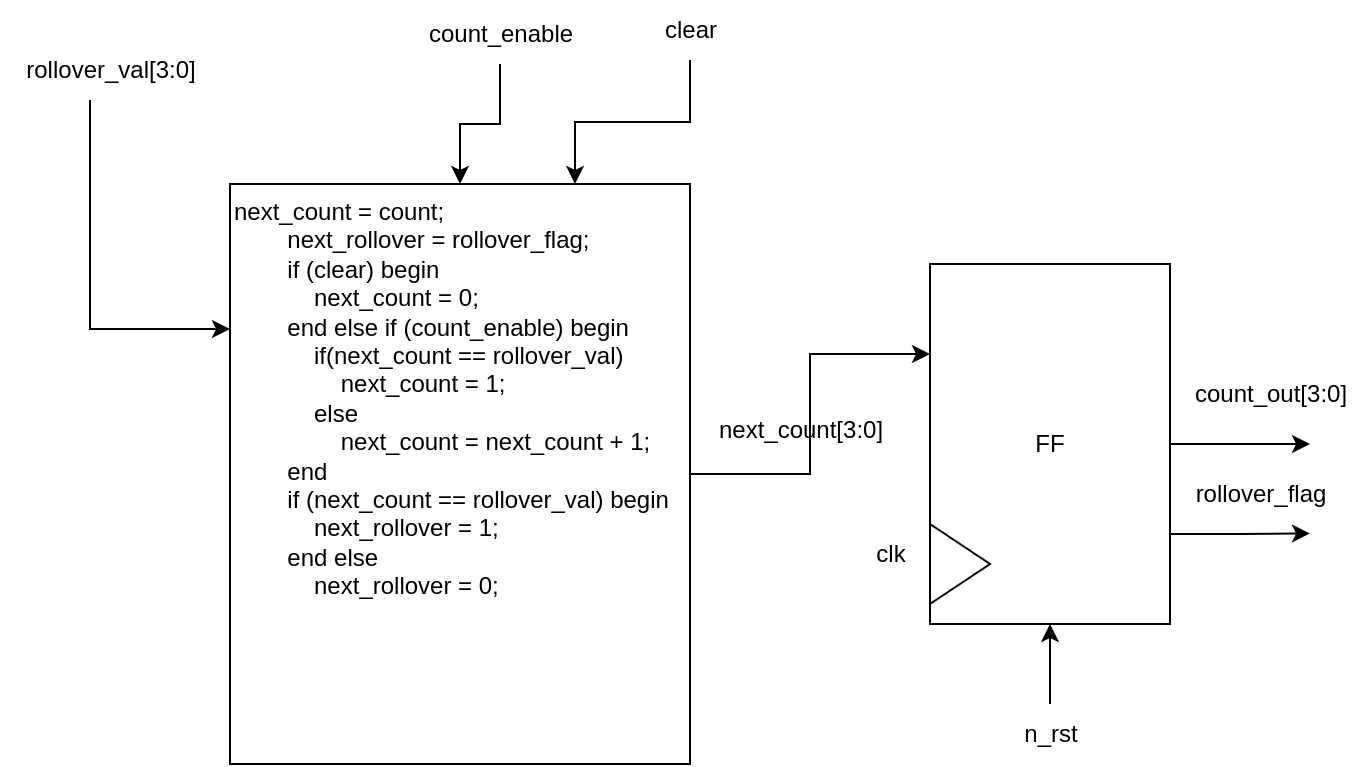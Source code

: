 <mxfile version="26.0.11">
  <diagram name="Page-1" id="50SsKfQvYK9gx2AvIsU-">
    <mxGraphModel dx="2887" dy="757" grid="1" gridSize="10" guides="1" tooltips="1" connect="1" arrows="1" fold="1" page="1" pageScale="1" pageWidth="850" pageHeight="1100" math="0" shadow="0">
      <root>
        <mxCell id="0" />
        <mxCell id="1" parent="0" />
        <mxCell id="jVFi4coA5AOTTtgQ4oSD-21" value="" style="group" vertex="1" connectable="0" parent="1">
          <mxGeometry x="-5" y="60" width="685" height="382" as="geometry" />
        </mxCell>
        <mxCell id="jVFi4coA5AOTTtgQ4oSD-8" style="edgeStyle=orthogonalEdgeStyle;rounded=0;orthogonalLoop=1;jettySize=auto;html=1;entryX=0;entryY=0.25;entryDx=0;entryDy=0;" edge="1" parent="jVFi4coA5AOTTtgQ4oSD-21" source="jVFi4coA5AOTTtgQ4oSD-1" target="jVFi4coA5AOTTtgQ4oSD-3">
          <mxGeometry relative="1" as="geometry" />
        </mxCell>
        <mxCell id="jVFi4coA5AOTTtgQ4oSD-1" value="&lt;div&gt;next_count = count;&lt;/div&gt;&lt;div&gt;&amp;nbsp; &amp;nbsp; &amp;nbsp; &amp;nbsp; next_rollover = rollover_flag;&lt;/div&gt;&lt;div&gt;&amp;nbsp; &amp;nbsp; &amp;nbsp; &amp;nbsp; if (clear) begin&lt;/div&gt;&lt;div&gt;&amp;nbsp; &amp;nbsp; &amp;nbsp; &amp;nbsp; &amp;nbsp; &amp;nbsp; next_count = 0;&lt;/div&gt;&lt;div&gt;&amp;nbsp; &amp;nbsp; &amp;nbsp; &amp;nbsp; end else if (count_enable) begin&lt;/div&gt;&lt;div&gt;&amp;nbsp; &amp;nbsp; &amp;nbsp; &amp;nbsp; &amp;nbsp; &amp;nbsp; if(next_count == rollover_val)&lt;/div&gt;&lt;div&gt;&amp;nbsp; &amp;nbsp; &amp;nbsp; &amp;nbsp; &amp;nbsp; &amp;nbsp; &amp;nbsp; &amp;nbsp; next_count = 1;&amp;nbsp;&lt;/div&gt;&lt;div&gt;&amp;nbsp; &amp;nbsp; &amp;nbsp; &amp;nbsp; &amp;nbsp; &amp;nbsp; else&amp;nbsp;&lt;/div&gt;&lt;div&gt;&amp;nbsp; &amp;nbsp; &amp;nbsp; &amp;nbsp; &amp;nbsp; &amp;nbsp; &amp;nbsp; &amp;nbsp; next_count = next_count + 1;&lt;/div&gt;&lt;div&gt;&amp;nbsp; &amp;nbsp; &amp;nbsp; &amp;nbsp; end&lt;/div&gt;&lt;div&gt;&amp;nbsp; &amp;nbsp; &amp;nbsp; &amp;nbsp; if (next_count == rollover_val) begin&lt;/div&gt;&lt;div&gt;&amp;nbsp; &amp;nbsp; &amp;nbsp; &amp;nbsp; &amp;nbsp; &amp;nbsp; next_rollover = 1;&lt;/div&gt;&lt;div&gt;&amp;nbsp; &amp;nbsp; &amp;nbsp; &amp;nbsp; end else&lt;/div&gt;&lt;div&gt;&amp;nbsp; &amp;nbsp; &amp;nbsp; &amp;nbsp; &amp;nbsp; &amp;nbsp; next_rollover = 0;&lt;/div&gt;" style="rounded=0;whiteSpace=wrap;html=1;align=left;verticalAlign=top;" vertex="1" parent="jVFi4coA5AOTTtgQ4oSD-21">
          <mxGeometry x="115" y="92" width="230" height="290" as="geometry" />
        </mxCell>
        <mxCell id="jVFi4coA5AOTTtgQ4oSD-5" value="" style="group" vertex="1" connectable="0" parent="jVFi4coA5AOTTtgQ4oSD-21">
          <mxGeometry x="465" y="132" width="120" height="180" as="geometry" />
        </mxCell>
        <mxCell id="jVFi4coA5AOTTtgQ4oSD-6" style="edgeStyle=orthogonalEdgeStyle;rounded=0;orthogonalLoop=1;jettySize=auto;html=1;" edge="1" parent="jVFi4coA5AOTTtgQ4oSD-5" source="jVFi4coA5AOTTtgQ4oSD-3">
          <mxGeometry relative="1" as="geometry">
            <mxPoint x="190" y="90" as="targetPoint" />
          </mxGeometry>
        </mxCell>
        <mxCell id="jVFi4coA5AOTTtgQ4oSD-13" style="edgeStyle=orthogonalEdgeStyle;rounded=0;orthogonalLoop=1;jettySize=auto;html=1;exitX=1;exitY=0.75;exitDx=0;exitDy=0;" edge="1" parent="jVFi4coA5AOTTtgQ4oSD-5" source="jVFi4coA5AOTTtgQ4oSD-3">
          <mxGeometry relative="1" as="geometry">
            <mxPoint x="190" y="134.724" as="targetPoint" />
          </mxGeometry>
        </mxCell>
        <mxCell id="jVFi4coA5AOTTtgQ4oSD-3" value="FF" style="rounded=0;whiteSpace=wrap;html=1;" vertex="1" parent="jVFi4coA5AOTTtgQ4oSD-5">
          <mxGeometry width="120" height="180" as="geometry" />
        </mxCell>
        <mxCell id="jVFi4coA5AOTTtgQ4oSD-4" value="" style="triangle;whiteSpace=wrap;html=1;" vertex="1" parent="jVFi4coA5AOTTtgQ4oSD-5">
          <mxGeometry y="130" width="30" height="40" as="geometry" />
        </mxCell>
        <mxCell id="jVFi4coA5AOTTtgQ4oSD-7" value="count_out[3:0]" style="text;html=1;align=center;verticalAlign=middle;resizable=0;points=[];autosize=1;strokeColor=none;fillColor=none;" vertex="1" parent="jVFi4coA5AOTTtgQ4oSD-21">
          <mxGeometry x="585" y="182" width="100" height="30" as="geometry" />
        </mxCell>
        <mxCell id="jVFi4coA5AOTTtgQ4oSD-9" value="next_count[3:0]" style="text;html=1;align=center;verticalAlign=middle;resizable=0;points=[];autosize=1;strokeColor=none;fillColor=none;" vertex="1" parent="jVFi4coA5AOTTtgQ4oSD-21">
          <mxGeometry x="345" y="200" width="110" height="30" as="geometry" />
        </mxCell>
        <mxCell id="jVFi4coA5AOTTtgQ4oSD-10" value="clk" style="text;html=1;align=center;verticalAlign=middle;resizable=0;points=[];autosize=1;strokeColor=none;fillColor=none;" vertex="1" parent="jVFi4coA5AOTTtgQ4oSD-21">
          <mxGeometry x="425" y="262" width="40" height="30" as="geometry" />
        </mxCell>
        <mxCell id="jVFi4coA5AOTTtgQ4oSD-12" style="edgeStyle=orthogonalEdgeStyle;rounded=0;orthogonalLoop=1;jettySize=auto;html=1;entryX=0.5;entryY=1;entryDx=0;entryDy=0;" edge="1" parent="jVFi4coA5AOTTtgQ4oSD-21" source="jVFi4coA5AOTTtgQ4oSD-11" target="jVFi4coA5AOTTtgQ4oSD-3">
          <mxGeometry relative="1" as="geometry" />
        </mxCell>
        <mxCell id="jVFi4coA5AOTTtgQ4oSD-11" value="n_rst" style="text;html=1;align=center;verticalAlign=middle;resizable=0;points=[];autosize=1;strokeColor=none;fillColor=none;" vertex="1" parent="jVFi4coA5AOTTtgQ4oSD-21">
          <mxGeometry x="500" y="352" width="50" height="30" as="geometry" />
        </mxCell>
        <mxCell id="jVFi4coA5AOTTtgQ4oSD-14" value="rollover_flag" style="text;html=1;align=center;verticalAlign=middle;resizable=0;points=[];autosize=1;strokeColor=none;fillColor=none;" vertex="1" parent="jVFi4coA5AOTTtgQ4oSD-21">
          <mxGeometry x="585" y="232" width="90" height="30" as="geometry" />
        </mxCell>
        <mxCell id="jVFi4coA5AOTTtgQ4oSD-16" style="edgeStyle=orthogonalEdgeStyle;rounded=0;orthogonalLoop=1;jettySize=auto;html=1;entryX=0.5;entryY=0;entryDx=0;entryDy=0;" edge="1" parent="jVFi4coA5AOTTtgQ4oSD-21" source="jVFi4coA5AOTTtgQ4oSD-15" target="jVFi4coA5AOTTtgQ4oSD-1">
          <mxGeometry relative="1" as="geometry" />
        </mxCell>
        <mxCell id="jVFi4coA5AOTTtgQ4oSD-15" value="count_enable" style="text;html=1;align=center;verticalAlign=middle;resizable=0;points=[];autosize=1;strokeColor=none;fillColor=none;" vertex="1" parent="jVFi4coA5AOTTtgQ4oSD-21">
          <mxGeometry x="200" y="2" width="100" height="30" as="geometry" />
        </mxCell>
        <mxCell id="jVFi4coA5AOTTtgQ4oSD-18" style="edgeStyle=orthogonalEdgeStyle;rounded=0;orthogonalLoop=1;jettySize=auto;html=1;entryX=0.75;entryY=0;entryDx=0;entryDy=0;" edge="1" parent="jVFi4coA5AOTTtgQ4oSD-21" source="jVFi4coA5AOTTtgQ4oSD-17" target="jVFi4coA5AOTTtgQ4oSD-1">
          <mxGeometry relative="1" as="geometry" />
        </mxCell>
        <mxCell id="jVFi4coA5AOTTtgQ4oSD-17" value="clear" style="text;html=1;align=center;verticalAlign=middle;resizable=0;points=[];autosize=1;strokeColor=none;fillColor=none;" vertex="1" parent="jVFi4coA5AOTTtgQ4oSD-21">
          <mxGeometry x="320" width="50" height="30" as="geometry" />
        </mxCell>
        <mxCell id="jVFi4coA5AOTTtgQ4oSD-20" style="edgeStyle=orthogonalEdgeStyle;rounded=0;orthogonalLoop=1;jettySize=auto;html=1;entryX=0;entryY=0.25;entryDx=0;entryDy=0;" edge="1" parent="jVFi4coA5AOTTtgQ4oSD-21" source="jVFi4coA5AOTTtgQ4oSD-19" target="jVFi4coA5AOTTtgQ4oSD-1">
          <mxGeometry relative="1" as="geometry">
            <Array as="points">
              <mxPoint x="45" y="165" />
            </Array>
          </mxGeometry>
        </mxCell>
        <mxCell id="jVFi4coA5AOTTtgQ4oSD-19" value="rollover_val[3:0]" style="text;html=1;align=center;verticalAlign=middle;resizable=0;points=[];autosize=1;strokeColor=none;fillColor=none;" vertex="1" parent="jVFi4coA5AOTTtgQ4oSD-21">
          <mxGeometry y="20" width="110" height="30" as="geometry" />
        </mxCell>
      </root>
    </mxGraphModel>
  </diagram>
</mxfile>
